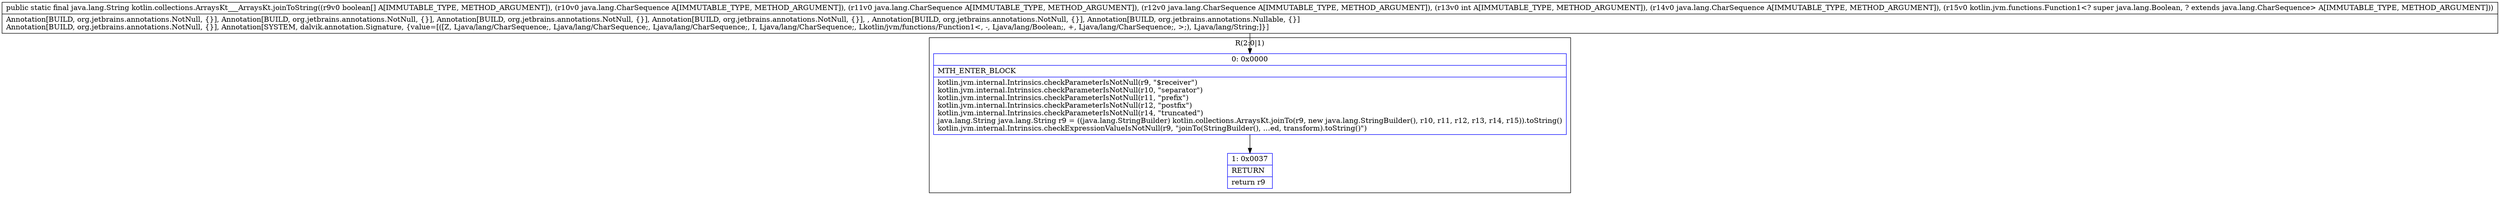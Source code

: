digraph "CFG forkotlin.collections.ArraysKt___ArraysKt.joinToString([ZLjava\/lang\/CharSequence;Ljava\/lang\/CharSequence;Ljava\/lang\/CharSequence;ILjava\/lang\/CharSequence;Lkotlin\/jvm\/functions\/Function1;)Ljava\/lang\/String;" {
subgraph cluster_Region_2100168312 {
label = "R(2:0|1)";
node [shape=record,color=blue];
Node_0 [shape=record,label="{0\:\ 0x0000|MTH_ENTER_BLOCK\l|kotlin.jvm.internal.Intrinsics.checkParameterIsNotNull(r9, \"$receiver\")\lkotlin.jvm.internal.Intrinsics.checkParameterIsNotNull(r10, \"separator\")\lkotlin.jvm.internal.Intrinsics.checkParameterIsNotNull(r11, \"prefix\")\lkotlin.jvm.internal.Intrinsics.checkParameterIsNotNull(r12, \"postfix\")\lkotlin.jvm.internal.Intrinsics.checkParameterIsNotNull(r14, \"truncated\")\ljava.lang.String java.lang.String r9 = ((java.lang.StringBuilder) kotlin.collections.ArraysKt.joinTo(r9, new java.lang.StringBuilder(), r10, r11, r12, r13, r14, r15)).toString()\lkotlin.jvm.internal.Intrinsics.checkExpressionValueIsNotNull(r9, \"joinTo(StringBuilder(), …ed, transform).toString()\")\l}"];
Node_1 [shape=record,label="{1\:\ 0x0037|RETURN\l|return r9\l}"];
}
MethodNode[shape=record,label="{public static final java.lang.String kotlin.collections.ArraysKt___ArraysKt.joinToString((r9v0 boolean[] A[IMMUTABLE_TYPE, METHOD_ARGUMENT]), (r10v0 java.lang.CharSequence A[IMMUTABLE_TYPE, METHOD_ARGUMENT]), (r11v0 java.lang.CharSequence A[IMMUTABLE_TYPE, METHOD_ARGUMENT]), (r12v0 java.lang.CharSequence A[IMMUTABLE_TYPE, METHOD_ARGUMENT]), (r13v0 int A[IMMUTABLE_TYPE, METHOD_ARGUMENT]), (r14v0 java.lang.CharSequence A[IMMUTABLE_TYPE, METHOD_ARGUMENT]), (r15v0 kotlin.jvm.functions.Function1\<? super java.lang.Boolean, ? extends java.lang.CharSequence\> A[IMMUTABLE_TYPE, METHOD_ARGUMENT]))  | Annotation[BUILD, org.jetbrains.annotations.NotNull, \{\}], Annotation[BUILD, org.jetbrains.annotations.NotNull, \{\}], Annotation[BUILD, org.jetbrains.annotations.NotNull, \{\}], Annotation[BUILD, org.jetbrains.annotations.NotNull, \{\}], , Annotation[BUILD, org.jetbrains.annotations.NotNull, \{\}], Annotation[BUILD, org.jetbrains.annotations.Nullable, \{\}]\lAnnotation[BUILD, org.jetbrains.annotations.NotNull, \{\}], Annotation[SYSTEM, dalvik.annotation.Signature, \{value=[([Z, Ljava\/lang\/CharSequence;, Ljava\/lang\/CharSequence;, Ljava\/lang\/CharSequence;, I, Ljava\/lang\/CharSequence;, Lkotlin\/jvm\/functions\/Function1\<, \-, Ljava\/lang\/Boolean;, +, Ljava\/lang\/CharSequence;, \>;), Ljava\/lang\/String;]\}]\l}"];
MethodNode -> Node_0;
Node_0 -> Node_1;
}


